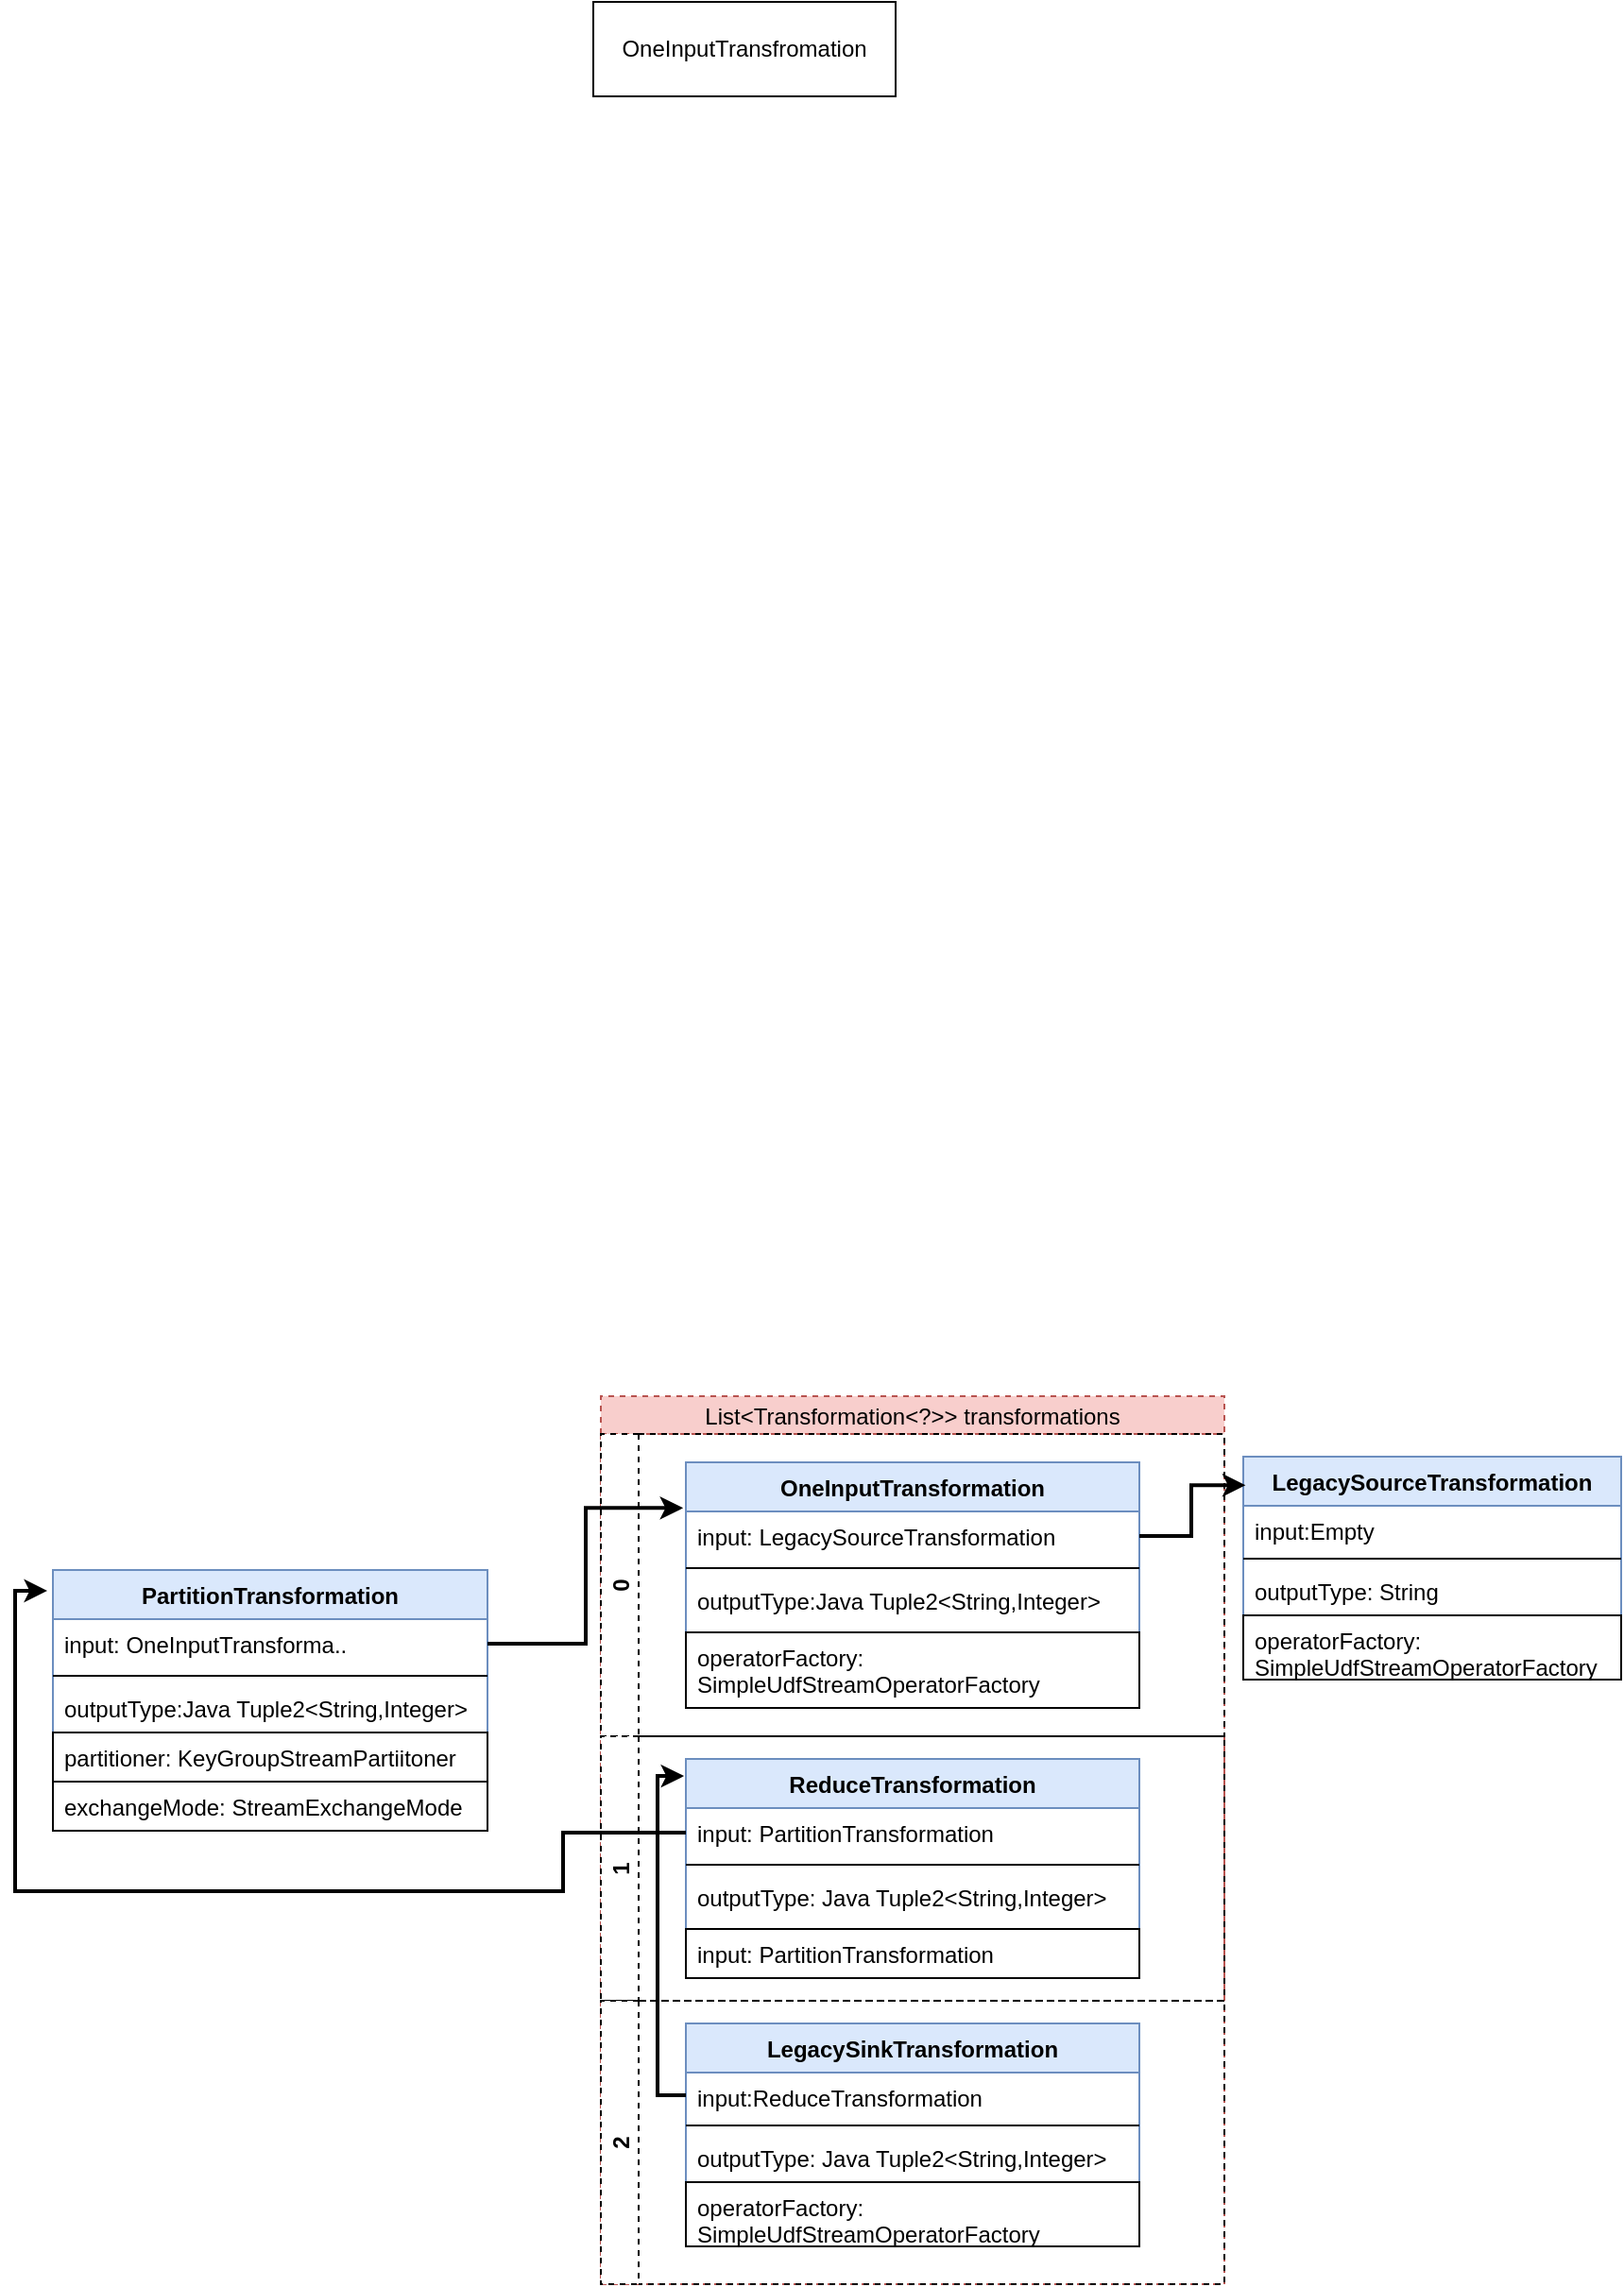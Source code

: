 <mxfile version="16.1.0" type="github">
  <diagram id="Seage1NKdYmr49wCcBHK" name="Page-1">
    <mxGraphModel dx="1426" dy="794" grid="1" gridSize="10" guides="1" tooltips="1" connect="1" arrows="1" fold="1" page="1" pageScale="1" pageWidth="1654" pageHeight="2336" math="0" shadow="0">
      <root>
        <mxCell id="0" />
        <mxCell id="1" parent="0" />
        <mxCell id="Rbzr3xlmV7tuK7JO5seQ-1" value="OneInputTransfromation" style="rounded=0;whiteSpace=wrap;html=1;" parent="1" vertex="1">
          <mxGeometry x="436" y="150" width="160" height="50" as="geometry" />
        </mxCell>
        <mxCell id="KK3KPrRLwztRmR62cnbU-10" value="" style="group" vertex="1" connectable="0" parent="1">
          <mxGeometry x="130" y="888" width="850" height="470" as="geometry" />
        </mxCell>
        <mxCell id="KK3KPrRLwztRmR62cnbU-5" value=" List&lt;Transformation&lt;?&gt;&gt; transformations" style="swimlane;childLayout=stackLayout;resizeParent=1;resizeParentMax=0;horizontal=1;startSize=20;horizontalStack=0;dashed=1;fontStyle=0;fillColor=#f8cecc;strokeColor=#b85450;" vertex="1" parent="KK3KPrRLwztRmR62cnbU-10">
          <mxGeometry x="310" width="330" height="470" as="geometry" />
        </mxCell>
        <mxCell id="KK3KPrRLwztRmR62cnbU-6" value="0" style="swimlane;startSize=20;horizontal=0;dashed=1;" vertex="1" parent="KK3KPrRLwztRmR62cnbU-5">
          <mxGeometry y="20" width="330" height="160" as="geometry" />
        </mxCell>
        <mxCell id="Rbzr3xlmV7tuK7JO5seQ-2" value="OneInputTransformation" style="swimlane;fontStyle=1;align=center;verticalAlign=top;childLayout=stackLayout;horizontal=1;startSize=26;horizontalStack=0;resizeParent=1;resizeParentMax=0;resizeLast=0;collapsible=1;marginBottom=0;fillColor=#dae8fc;strokeColor=#6c8ebf;" parent="KK3KPrRLwztRmR62cnbU-6" vertex="1">
          <mxGeometry x="45" y="15" width="240" height="130" as="geometry" />
        </mxCell>
        <mxCell id="Rbzr3xlmV7tuK7JO5seQ-3" value="input: LegacySourceTransformation" style="text;strokeColor=none;fillColor=none;align=left;verticalAlign=top;spacingLeft=4;spacingRight=4;overflow=hidden;rotatable=0;points=[[0,0.5],[1,0.5]];portConstraint=eastwest;" parent="Rbzr3xlmV7tuK7JO5seQ-2" vertex="1">
          <mxGeometry y="26" width="240" height="26" as="geometry" />
        </mxCell>
        <mxCell id="Rbzr3xlmV7tuK7JO5seQ-4" value="" style="line;strokeWidth=1;fillColor=none;align=left;verticalAlign=middle;spacingTop=-1;spacingLeft=3;spacingRight=3;rotatable=0;labelPosition=right;points=[];portConstraint=eastwest;" parent="Rbzr3xlmV7tuK7JO5seQ-2" vertex="1">
          <mxGeometry y="52" width="240" height="8" as="geometry" />
        </mxCell>
        <mxCell id="Rbzr3xlmV7tuK7JO5seQ-5" value="outputType:Java Tuple2&lt;String,Integer&gt;" style="text;strokeColor=none;fillColor=none;align=left;verticalAlign=top;spacingLeft=4;spacingRight=4;overflow=hidden;rotatable=0;points=[[0,0.5],[1,0.5]];portConstraint=eastwest;" parent="Rbzr3xlmV7tuK7JO5seQ-2" vertex="1">
          <mxGeometry y="60" width="240" height="30" as="geometry" />
        </mxCell>
        <mxCell id="Rbzr3xlmV7tuK7JO5seQ-26" value="operatorFactory:&#xa;SimpleUdfStreamOperatorFactory" style="text;strokeColor=default;fillColor=none;align=left;verticalAlign=top;spacingLeft=4;spacingRight=4;overflow=hidden;rotatable=0;points=[[0,0.5],[1,0.5]];portConstraint=eastwest;" parent="Rbzr3xlmV7tuK7JO5seQ-2" vertex="1">
          <mxGeometry y="90" width="240" height="40" as="geometry" />
        </mxCell>
        <mxCell id="KK3KPrRLwztRmR62cnbU-9" value="1" style="swimlane;startSize=20;horizontal=0;dashed=1;" vertex="1" parent="KK3KPrRLwztRmR62cnbU-5">
          <mxGeometry y="180" width="330" height="140" as="geometry">
            <mxRectangle y="180" width="330" height="20" as="alternateBounds" />
          </mxGeometry>
        </mxCell>
        <mxCell id="Rbzr3xlmV7tuK7JO5seQ-15" value="ReduceTransformation" style="swimlane;fontStyle=1;align=center;verticalAlign=top;childLayout=stackLayout;horizontal=1;startSize=26;horizontalStack=0;resizeParent=1;resizeParentMax=0;resizeLast=0;collapsible=1;marginBottom=0;fillColor=#dae8fc;strokeColor=#6c8ebf;" parent="KK3KPrRLwztRmR62cnbU-9" vertex="1">
          <mxGeometry x="45" y="12" width="240" height="116" as="geometry">
            <mxRectangle x="440" y="1020" width="160" height="26" as="alternateBounds" />
          </mxGeometry>
        </mxCell>
        <mxCell id="Rbzr3xlmV7tuK7JO5seQ-16" value="input: PartitionTransformation" style="text;strokeColor=none;fillColor=none;align=left;verticalAlign=top;spacingLeft=4;spacingRight=4;overflow=hidden;rotatable=0;points=[[0,0.5],[1,0.5]];portConstraint=eastwest;" parent="Rbzr3xlmV7tuK7JO5seQ-15" vertex="1">
          <mxGeometry y="26" width="240" height="26" as="geometry" />
        </mxCell>
        <mxCell id="Rbzr3xlmV7tuK7JO5seQ-17" value="" style="line;strokeWidth=1;fillColor=none;align=left;verticalAlign=middle;spacingTop=-1;spacingLeft=3;spacingRight=3;rotatable=0;labelPosition=right;points=[];portConstraint=eastwest;" parent="Rbzr3xlmV7tuK7JO5seQ-15" vertex="1">
          <mxGeometry y="52" width="240" height="8" as="geometry" />
        </mxCell>
        <mxCell id="Rbzr3xlmV7tuK7JO5seQ-18" value="outputType: Java Tuple2&lt;String,Integer&gt;" style="text;strokeColor=none;fillColor=none;align=left;verticalAlign=top;spacingLeft=4;spacingRight=4;overflow=hidden;rotatable=0;points=[[0,0.5],[1,0.5]];portConstraint=eastwest;" parent="Rbzr3xlmV7tuK7JO5seQ-15" vertex="1">
          <mxGeometry y="60" width="240" height="30" as="geometry" />
        </mxCell>
        <mxCell id="Rbzr3xlmV7tuK7JO5seQ-34" value="input: PartitionTransformation" style="text;strokeColor=default;fillColor=none;align=left;verticalAlign=top;spacingLeft=4;spacingRight=4;overflow=hidden;rotatable=0;points=[[0,0.5],[1,0.5]];portConstraint=eastwest;" parent="Rbzr3xlmV7tuK7JO5seQ-15" vertex="1">
          <mxGeometry y="90" width="240" height="26" as="geometry" />
        </mxCell>
        <mxCell id="KK3KPrRLwztRmR62cnbU-7" value="2" style="swimlane;startSize=20;horizontal=0;dashed=1;" vertex="1" parent="KK3KPrRLwztRmR62cnbU-5">
          <mxGeometry y="320" width="330" height="150" as="geometry">
            <mxRectangle y="320" width="330" height="20" as="alternateBounds" />
          </mxGeometry>
        </mxCell>
        <mxCell id="Rbzr3xlmV7tuK7JO5seQ-29" value="LegacySinkTransformation" style="swimlane;fontStyle=1;align=center;verticalAlign=top;childLayout=stackLayout;horizontal=1;startSize=26;horizontalStack=0;resizeParent=1;resizeParentMax=0;resizeLast=0;collapsible=1;marginBottom=0;fillColor=#dae8fc;strokeColor=#6c8ebf;" parent="KK3KPrRLwztRmR62cnbU-7" vertex="1">
          <mxGeometry x="45" y="12" width="240" height="118" as="geometry">
            <mxRectangle x="440" y="1170" width="190" height="26" as="alternateBounds" />
          </mxGeometry>
        </mxCell>
        <mxCell id="Rbzr3xlmV7tuK7JO5seQ-30" value="input:ReduceTransformation" style="text;strokeColor=none;fillColor=none;align=left;verticalAlign=top;spacingLeft=4;spacingRight=4;overflow=hidden;rotatable=0;points=[[0,0.5],[1,0.5]];portConstraint=eastwest;" parent="Rbzr3xlmV7tuK7JO5seQ-29" vertex="1">
          <mxGeometry y="26" width="240" height="24" as="geometry" />
        </mxCell>
        <mxCell id="Rbzr3xlmV7tuK7JO5seQ-31" value="" style="line;strokeWidth=1;fillColor=none;align=left;verticalAlign=middle;spacingTop=-1;spacingLeft=3;spacingRight=3;rotatable=0;labelPosition=right;points=[];portConstraint=eastwest;" parent="Rbzr3xlmV7tuK7JO5seQ-29" vertex="1">
          <mxGeometry y="50" width="240" height="8" as="geometry" />
        </mxCell>
        <mxCell id="Rbzr3xlmV7tuK7JO5seQ-32" value="outputType: Java Tuple2&lt;String,Integer&gt;" style="text;strokeColor=none;fillColor=none;align=left;verticalAlign=top;spacingLeft=4;spacingRight=4;overflow=hidden;rotatable=0;points=[[0,0.5],[1,0.5]];portConstraint=eastwest;" parent="Rbzr3xlmV7tuK7JO5seQ-29" vertex="1">
          <mxGeometry y="58" width="240" height="26" as="geometry" />
        </mxCell>
        <mxCell id="Rbzr3xlmV7tuK7JO5seQ-33" value="operatorFactory:&#xa;SimpleUdfStreamOperatorFactory" style="text;strokeColor=default;fillColor=none;align=left;verticalAlign=top;spacingLeft=4;spacingRight=4;overflow=hidden;rotatable=0;points=[[0,0.5],[1,0.5]];portConstraint=eastwest;" parent="Rbzr3xlmV7tuK7JO5seQ-29" vertex="1">
          <mxGeometry y="84" width="240" height="34" as="geometry" />
        </mxCell>
        <mxCell id="Rbzr3xlmV7tuK7JO5seQ-36" style="rounded=0;orthogonalLoop=1;jettySize=auto;html=1;entryX=-0.004;entryY=0.078;entryDx=0;entryDy=0;entryPerimeter=0;edgeStyle=elbowEdgeStyle;strokeWidth=2;" parent="KK3KPrRLwztRmR62cnbU-5" source="Rbzr3xlmV7tuK7JO5seQ-30" target="Rbzr3xlmV7tuK7JO5seQ-15" edge="1">
          <mxGeometry relative="1" as="geometry">
            <Array as="points">
              <mxPoint x="30" y="312" />
            </Array>
          </mxGeometry>
        </mxCell>
        <mxCell id="Rbzr3xlmV7tuK7JO5seQ-6" value="LegacySourceTransformation" style="swimlane;fontStyle=1;align=center;verticalAlign=top;childLayout=stackLayout;horizontal=1;startSize=26;horizontalStack=0;resizeParent=1;resizeParentMax=0;resizeLast=0;collapsible=1;marginBottom=0;fillColor=#dae8fc;strokeColor=#6c8ebf;" parent="KK3KPrRLwztRmR62cnbU-10" vertex="1">
          <mxGeometry x="650" y="32" width="200" height="118" as="geometry" />
        </mxCell>
        <mxCell id="Rbzr3xlmV7tuK7JO5seQ-7" value="input:Empty" style="text;strokeColor=none;fillColor=none;align=left;verticalAlign=top;spacingLeft=4;spacingRight=4;overflow=hidden;rotatable=0;points=[[0,0.5],[1,0.5]];portConstraint=eastwest;" parent="Rbzr3xlmV7tuK7JO5seQ-6" vertex="1">
          <mxGeometry y="26" width="200" height="24" as="geometry" />
        </mxCell>
        <mxCell id="Rbzr3xlmV7tuK7JO5seQ-8" value="" style="line;strokeWidth=1;fillColor=none;align=left;verticalAlign=middle;spacingTop=-1;spacingLeft=3;spacingRight=3;rotatable=0;labelPosition=right;points=[];portConstraint=eastwest;" parent="Rbzr3xlmV7tuK7JO5seQ-6" vertex="1">
          <mxGeometry y="50" width="200" height="8" as="geometry" />
        </mxCell>
        <mxCell id="Rbzr3xlmV7tuK7JO5seQ-9" value="outputType: String" style="text;strokeColor=none;fillColor=none;align=left;verticalAlign=top;spacingLeft=4;spacingRight=4;overflow=hidden;rotatable=0;points=[[0,0.5],[1,0.5]];portConstraint=eastwest;" parent="Rbzr3xlmV7tuK7JO5seQ-6" vertex="1">
          <mxGeometry y="58" width="200" height="26" as="geometry" />
        </mxCell>
        <mxCell id="Rbzr3xlmV7tuK7JO5seQ-25" value="operatorFactory:&#xa;SimpleUdfStreamOperatorFactory" style="text;strokeColor=default;fillColor=none;align=left;verticalAlign=top;spacingLeft=4;spacingRight=4;overflow=hidden;rotatable=0;points=[[0,0.5],[1,0.5]];portConstraint=eastwest;" parent="Rbzr3xlmV7tuK7JO5seQ-6" vertex="1">
          <mxGeometry y="84" width="200" height="34" as="geometry" />
        </mxCell>
        <mxCell id="Rbzr3xlmV7tuK7JO5seQ-10" style="edgeStyle=orthogonalEdgeStyle;rounded=0;orthogonalLoop=1;jettySize=auto;html=1;entryX=0.006;entryY=0.128;entryDx=0;entryDy=0;entryPerimeter=0;strokeWidth=2;" parent="KK3KPrRLwztRmR62cnbU-10" source="Rbzr3xlmV7tuK7JO5seQ-3" target="Rbzr3xlmV7tuK7JO5seQ-6" edge="1">
          <mxGeometry relative="1" as="geometry">
            <mxPoint x="-80" y="-211" as="sourcePoint" />
          </mxGeometry>
        </mxCell>
        <mxCell id="Rbzr3xlmV7tuK7JO5seQ-19" value="PartitionTransformation" style="swimlane;fontStyle=1;align=center;verticalAlign=top;childLayout=stackLayout;horizontal=1;startSize=26;horizontalStack=0;resizeParent=1;resizeParentMax=0;resizeLast=0;collapsible=1;marginBottom=0;fillColor=#dae8fc;strokeColor=#6c8ebf;" parent="KK3KPrRLwztRmR62cnbU-10" vertex="1">
          <mxGeometry x="20" y="92" width="230" height="138" as="geometry">
            <mxRectangle x="340" y="340" width="170" height="26" as="alternateBounds" />
          </mxGeometry>
        </mxCell>
        <mxCell id="Rbzr3xlmV7tuK7JO5seQ-20" value="input: OneInputTransforma.." style="text;strokeColor=none;fillColor=none;align=left;verticalAlign=top;spacingLeft=4;spacingRight=4;overflow=hidden;rotatable=0;points=[[0,0.5],[1,0.5]];portConstraint=eastwest;" parent="Rbzr3xlmV7tuK7JO5seQ-19" vertex="1">
          <mxGeometry y="26" width="230" height="26" as="geometry" />
        </mxCell>
        <mxCell id="Rbzr3xlmV7tuK7JO5seQ-21" value="" style="line;strokeWidth=1;fillColor=none;align=left;verticalAlign=middle;spacingTop=-1;spacingLeft=3;spacingRight=3;rotatable=0;labelPosition=right;points=[];portConstraint=eastwest;" parent="Rbzr3xlmV7tuK7JO5seQ-19" vertex="1">
          <mxGeometry y="52" width="230" height="8" as="geometry" />
        </mxCell>
        <mxCell id="Rbzr3xlmV7tuK7JO5seQ-22" value="outputType:Java Tuple2&lt;String,Integer&gt;" style="text;strokeColor=none;fillColor=none;align=left;verticalAlign=top;spacingLeft=4;spacingRight=4;overflow=hidden;rotatable=0;points=[[0,0.5],[1,0.5]];portConstraint=eastwest;" parent="Rbzr3xlmV7tuK7JO5seQ-19" vertex="1">
          <mxGeometry y="60" width="230" height="26" as="geometry" />
        </mxCell>
        <mxCell id="Rbzr3xlmV7tuK7JO5seQ-24" value="partitioner: KeyGroupStreamPartiitoner" style="text;strokeColor=default;fillColor=none;align=left;verticalAlign=top;spacingLeft=4;spacingRight=4;overflow=hidden;rotatable=0;points=[[0,0.5],[1,0.5]];portConstraint=eastwest;" parent="Rbzr3xlmV7tuK7JO5seQ-19" vertex="1">
          <mxGeometry y="86" width="230" height="26" as="geometry" />
        </mxCell>
        <mxCell id="Rbzr3xlmV7tuK7JO5seQ-27" value="exchangeMode: StreamExchangeMode&#xa;" style="text;strokeColor=default;fillColor=none;align=left;verticalAlign=top;spacingLeft=4;spacingRight=4;overflow=hidden;rotatable=0;points=[[0,0.5],[1,0.5]];portConstraint=eastwest;" parent="Rbzr3xlmV7tuK7JO5seQ-19" vertex="1">
          <mxGeometry y="112" width="230" height="26" as="geometry" />
        </mxCell>
        <mxCell id="Rbzr3xlmV7tuK7JO5seQ-23" style="edgeStyle=elbowEdgeStyle;rounded=0;orthogonalLoop=1;jettySize=auto;html=1;exitX=1;exitY=0.5;exitDx=0;exitDy=0;entryX=-0.006;entryY=0.186;entryDx=0;entryDy=0;entryPerimeter=0;strokeWidth=2;" parent="KK3KPrRLwztRmR62cnbU-10" source="Rbzr3xlmV7tuK7JO5seQ-20" target="Rbzr3xlmV7tuK7JO5seQ-2" edge="1">
          <mxGeometry relative="1" as="geometry" />
        </mxCell>
        <mxCell id="Rbzr3xlmV7tuK7JO5seQ-28" value="" style="rounded=0;orthogonalLoop=1;jettySize=auto;html=1;entryX=-0.013;entryY=0.08;entryDx=0;entryDy=0;entryPerimeter=0;edgeStyle=orthogonalEdgeStyle;strokeWidth=2;" parent="KK3KPrRLwztRmR62cnbU-10" source="Rbzr3xlmV7tuK7JO5seQ-16" target="Rbzr3xlmV7tuK7JO5seQ-19" edge="1">
          <mxGeometry relative="1" as="geometry">
            <Array as="points">
              <mxPoint x="290" y="231" />
              <mxPoint x="290" y="262" />
              <mxPoint y="262" />
              <mxPoint y="103" />
            </Array>
          </mxGeometry>
        </mxCell>
      </root>
    </mxGraphModel>
  </diagram>
</mxfile>
